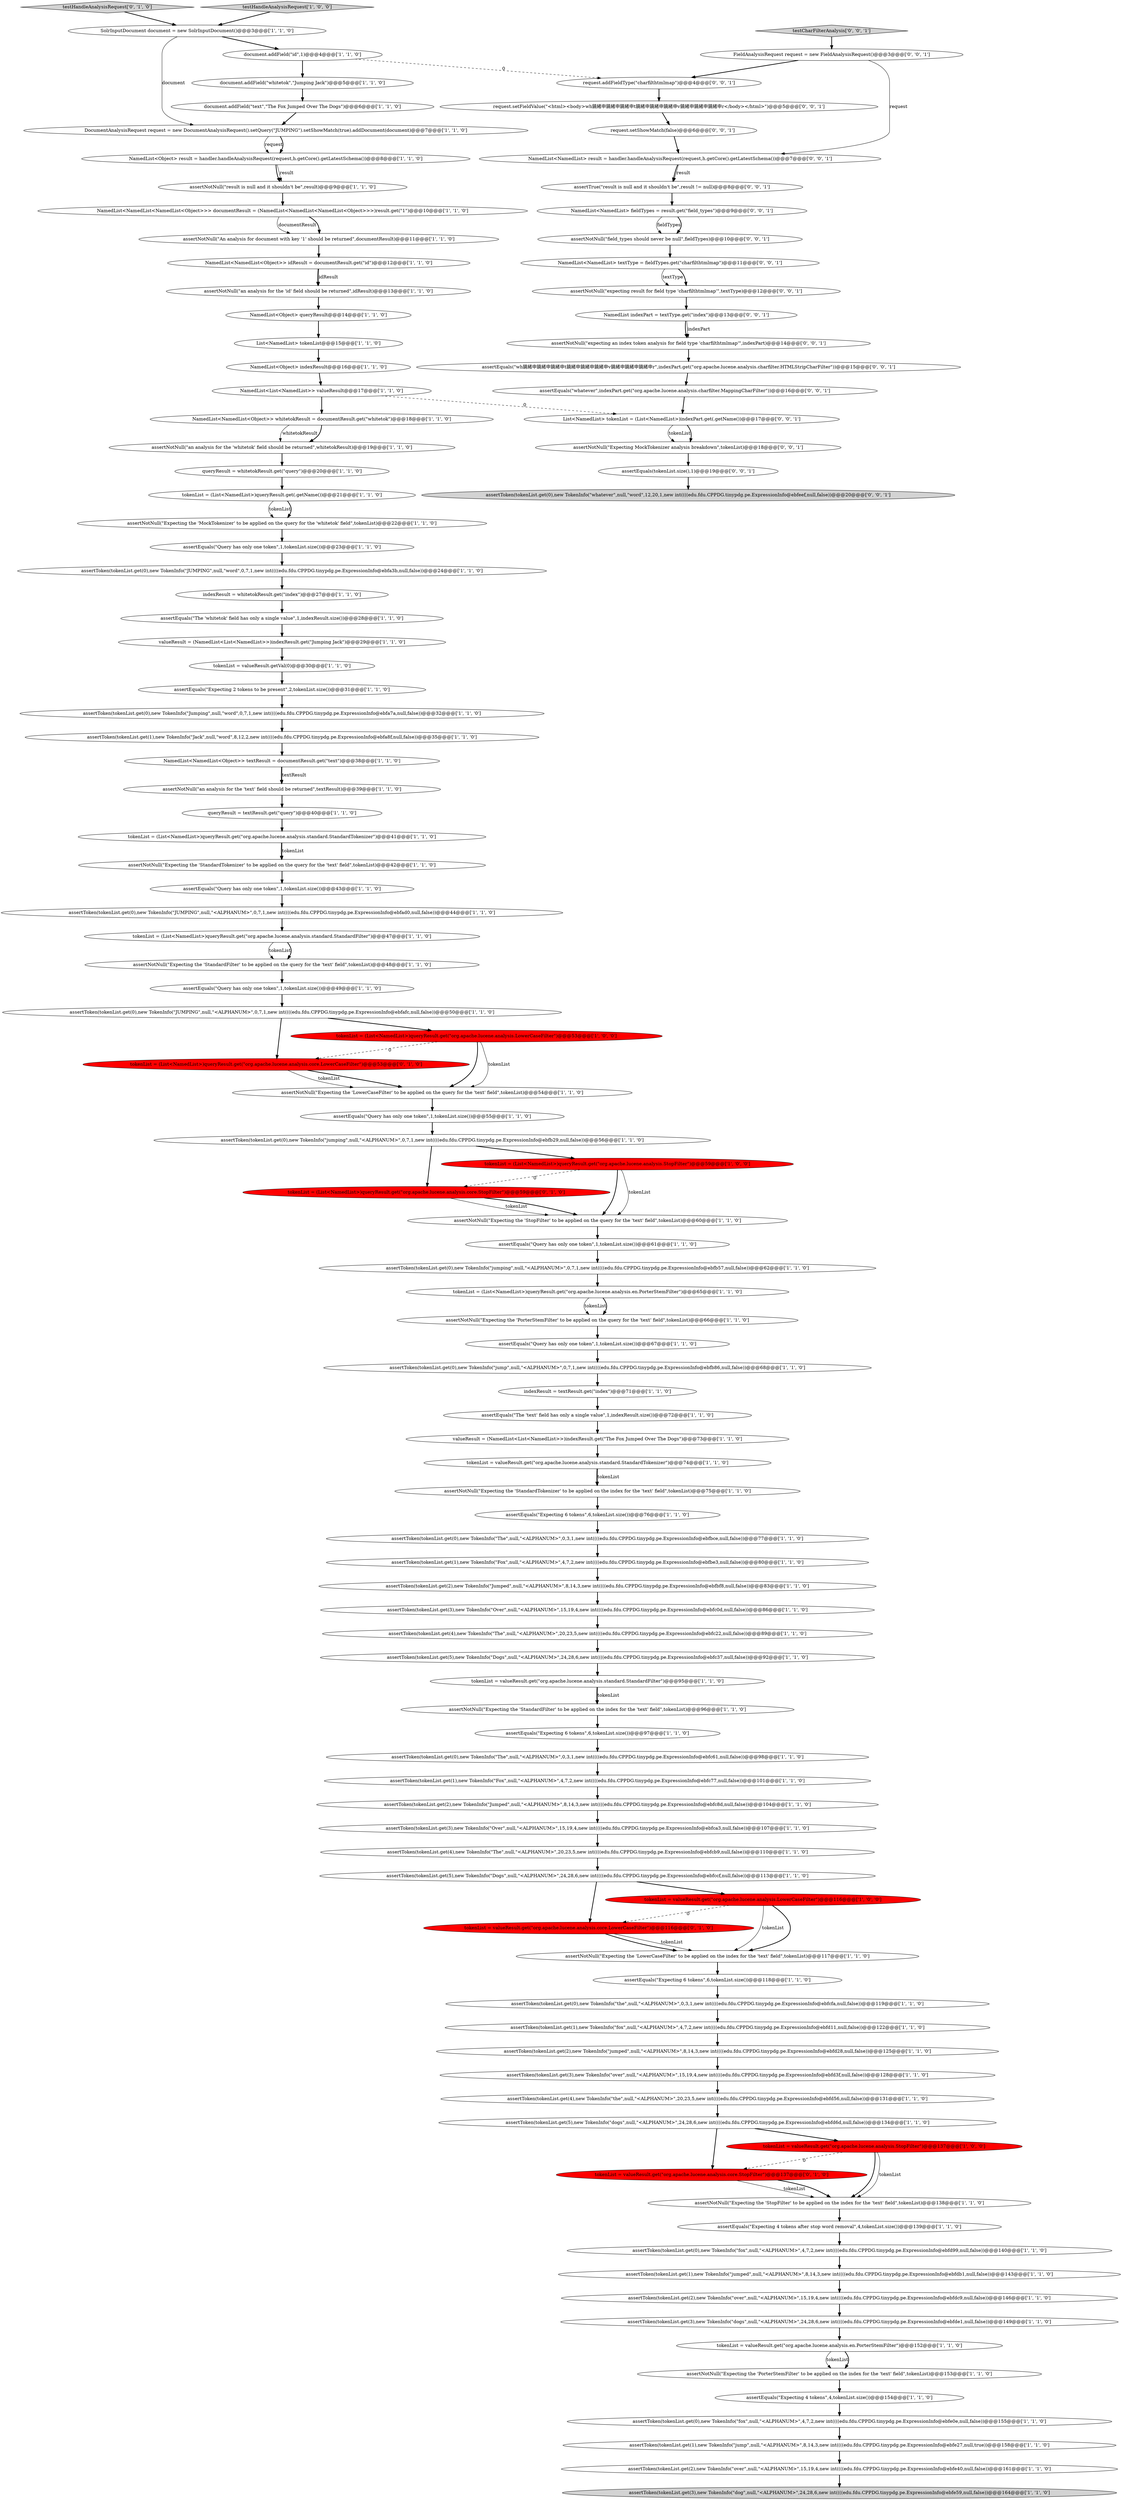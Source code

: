 digraph {
75 [style = filled, label = "assertEquals(\"The 'text' field has only a single value\",1,indexResult.size())@@@72@@@['1', '1', '0']", fillcolor = white, shape = ellipse image = "AAA0AAABBB1BBB"];
36 [style = filled, label = "tokenList = (List<NamedList>)queryResult.get(\"org.apache.lucene.analysis.standard.StandardFilter\")@@@47@@@['1', '1', '0']", fillcolor = white, shape = ellipse image = "AAA0AAABBB1BBB"];
63 [style = filled, label = "assertToken(tokenList.get(0),new TokenInfo(\"jumping\",null,\"<ALPHANUM>\",0,7,1,new int((((edu.fdu.CPPDG.tinypdg.pe.ExpressionInfo@ebfb57,null,false))@@@62@@@['1', '1', '0']", fillcolor = white, shape = ellipse image = "AAA0AAABBB1BBB"];
21 [style = filled, label = "assertToken(tokenList.get(1),new TokenInfo(\"Fox\",null,\"<ALPHANUM>\",4,7,2,new int((((edu.fdu.CPPDG.tinypdg.pe.ExpressionInfo@ebfbe3,null,false))@@@80@@@['1', '1', '0']", fillcolor = white, shape = ellipse image = "AAA0AAABBB1BBB"];
85 [style = filled, label = "assertToken(tokenList.get(0),new TokenInfo(\"JUMPING\",null,\"<ALPHANUM>\",0,7,1,new int((((edu.fdu.CPPDG.tinypdg.pe.ExpressionInfo@ebfad0,null,false))@@@44@@@['1', '1', '0']", fillcolor = white, shape = ellipse image = "AAA0AAABBB1BBB"];
37 [style = filled, label = "assertToken(tokenList.get(2),new TokenInfo(\"Jumped\",null,\"<ALPHANUM>\",8,14,3,new int((((edu.fdu.CPPDG.tinypdg.pe.ExpressionInfo@ebfbf8,null,false))@@@83@@@['1', '1', '0']", fillcolor = white, shape = ellipse image = "AAA0AAABBB1BBB"];
99 [style = filled, label = "tokenList = (List<NamedList>)queryResult.get(\"org.apache.lucene.analysis.core.LowerCaseFilter\")@@@53@@@['0', '1', '0']", fillcolor = red, shape = ellipse image = "AAA1AAABBB2BBB"];
111 [style = filled, label = "FieldAnalysisRequest request = new FieldAnalysisRequest()@@@3@@@['0', '0', '1']", fillcolor = white, shape = ellipse image = "AAA0AAABBB3BBB"];
28 [style = filled, label = "assertNotNull(\"Expecting the 'StandardFilter' to be applied on the query for the 'text' field\",tokenList)@@@48@@@['1', '1', '0']", fillcolor = white, shape = ellipse image = "AAA0AAABBB1BBB"];
98 [style = filled, label = "tokenList = valueResult.get(\"org.apache.lucene.analysis.core.LowerCaseFilter\")@@@116@@@['0', '1', '0']", fillcolor = red, shape = ellipse image = "AAA1AAABBB2BBB"];
42 [style = filled, label = "document.addField(\"id\",1)@@@4@@@['1', '1', '0']", fillcolor = white, shape = ellipse image = "AAA0AAABBB1BBB"];
55 [style = filled, label = "assertEquals(\"Query has only one token\",1,tokenList.size())@@@23@@@['1', '1', '0']", fillcolor = white, shape = ellipse image = "AAA0AAABBB1BBB"];
71 [style = filled, label = "assertToken(tokenList.get(4),new TokenInfo(\"the\",null,\"<ALPHANUM>\",20,23,5,new int((((edu.fdu.CPPDG.tinypdg.pe.ExpressionInfo@ebfd56,null,false))@@@131@@@['1', '1', '0']", fillcolor = white, shape = ellipse image = "AAA0AAABBB1BBB"];
100 [style = filled, label = "tokenList = (List<NamedList>)queryResult.get(\"org.apache.lucene.analysis.core.StopFilter\")@@@59@@@['0', '1', '0']", fillcolor = red, shape = ellipse image = "AAA1AAABBB2BBB"];
51 [style = filled, label = "assertToken(tokenList.get(4),new TokenInfo(\"The\",null,\"<ALPHANUM>\",20,23,5,new int((((edu.fdu.CPPDG.tinypdg.pe.ExpressionInfo@ebfc22,null,false))@@@89@@@['1', '1', '0']", fillcolor = white, shape = ellipse image = "AAA0AAABBB1BBB"];
95 [style = filled, label = "assertToken(tokenList.get(1),new TokenInfo(\"fox\",null,\"<ALPHANUM>\",4,7,2,new int((((edu.fdu.CPPDG.tinypdg.pe.ExpressionInfo@ebfd11,null,false))@@@122@@@['1', '1', '0']", fillcolor = white, shape = ellipse image = "AAA0AAABBB1BBB"];
60 [style = filled, label = "assertToken(tokenList.get(3),new TokenInfo(\"over\",null,\"<ALPHANUM>\",15,19,4,new int((((edu.fdu.CPPDG.tinypdg.pe.ExpressionInfo@ebfd3f,null,false))@@@128@@@['1', '1', '0']", fillcolor = white, shape = ellipse image = "AAA0AAABBB1BBB"];
52 [style = filled, label = "assertEquals(\"Query has only one token\",1,tokenList.size())@@@43@@@['1', '1', '0']", fillcolor = white, shape = ellipse image = "AAA0AAABBB1BBB"];
107 [style = filled, label = "assertEquals(\"wh鐃緒申鐃緒申鐃緒申t鐃緒申鐃緒申鐃緒申v鐃緒申鐃緒申鐃緒申r\",indexPart.get(\"org.apache.lucene.analysis.charfilter.HTMLStripCharFilter\"))@@@15@@@['0', '0', '1']", fillcolor = white, shape = ellipse image = "AAA0AAABBB3BBB"];
7 [style = filled, label = "assertToken(tokenList.get(0),new TokenInfo(\"fox\",null,\"<ALPHANUM>\",4,7,2,new int((((edu.fdu.CPPDG.tinypdg.pe.ExpressionInfo@ebfe0e,null,false))@@@155@@@['1', '1', '0']", fillcolor = white, shape = ellipse image = "AAA0AAABBB1BBB"];
16 [style = filled, label = "valueResult = (NamedList<List<NamedList>>)indexResult.get(\"Jumping Jack\")@@@29@@@['1', '1', '0']", fillcolor = white, shape = ellipse image = "AAA0AAABBB1BBB"];
65 [style = filled, label = "tokenList = (List<NamedList>)queryResult.get(.getName())@@@21@@@['1', '1', '0']", fillcolor = white, shape = ellipse image = "AAA0AAABBB1BBB"];
62 [style = filled, label = "indexResult = whitetokResult.get(\"index\")@@@27@@@['1', '1', '0']", fillcolor = white, shape = ellipse image = "AAA0AAABBB1BBB"];
105 [style = filled, label = "assertNotNull(\"expecting result for field type 'charfilthtmlmap'\",textType)@@@12@@@['0', '0', '1']", fillcolor = white, shape = ellipse image = "AAA0AAABBB3BBB"];
89 [style = filled, label = "tokenList = (List<NamedList>)queryResult.get(\"org.apache.lucene.analysis.standard.StandardTokenizer\")@@@41@@@['1', '1', '0']", fillcolor = white, shape = ellipse image = "AAA0AAABBB1BBB"];
109 [style = filled, label = "assertEquals(\"whatever\",indexPart.get(\"org.apache.lucene.analysis.charfilter.MappingCharFilter\"))@@@16@@@['0', '0', '1']", fillcolor = white, shape = ellipse image = "AAA0AAABBB3BBB"];
79 [style = filled, label = "assertToken(tokenList.get(0),new TokenInfo(\"Jumping\",null,\"word\",0,7,1,new int((((edu.fdu.CPPDG.tinypdg.pe.ExpressionInfo@ebfa7a,null,false))@@@32@@@['1', '1', '0']", fillcolor = white, shape = ellipse image = "AAA0AAABBB1BBB"];
80 [style = filled, label = "assertToken(tokenList.get(2),new TokenInfo(\"Jumped\",null,\"<ALPHANUM>\",8,14,3,new int((((edu.fdu.CPPDG.tinypdg.pe.ExpressionInfo@ebfc8d,null,false))@@@104@@@['1', '1', '0']", fillcolor = white, shape = ellipse image = "AAA0AAABBB1BBB"];
101 [style = filled, label = "testHandleAnalysisRequest['0', '1', '0']", fillcolor = lightgray, shape = diamond image = "AAA0AAABBB2BBB"];
69 [style = filled, label = "assertEquals(\"Expecting 6 tokens\",6,tokenList.size())@@@118@@@['1', '1', '0']", fillcolor = white, shape = ellipse image = "AAA0AAABBB1BBB"];
12 [style = filled, label = "indexResult = textResult.get(\"index\")@@@71@@@['1', '1', '0']", fillcolor = white, shape = ellipse image = "AAA0AAABBB1BBB"];
64 [style = filled, label = "assertToken(tokenList.get(2),new TokenInfo(\"over\",null,\"<ALPHANUM>\",15,19,4,new int((((edu.fdu.CPPDG.tinypdg.pe.ExpressionInfo@ebfdc9,null,false))@@@146@@@['1', '1', '0']", fillcolor = white, shape = ellipse image = "AAA0AAABBB1BBB"];
86 [style = filled, label = "assertToken(tokenList.get(0),new TokenInfo(\"The\",null,\"<ALPHANUM>\",0,3,1,new int((((edu.fdu.CPPDG.tinypdg.pe.ExpressionInfo@ebfbce,null,false))@@@77@@@['1', '1', '0']", fillcolor = white, shape = ellipse image = "AAA0AAABBB1BBB"];
2 [style = filled, label = "tokenList = (List<NamedList>)queryResult.get(\"org.apache.lucene.analysis.LowerCaseFilter\")@@@53@@@['1', '0', '0']", fillcolor = red, shape = ellipse image = "AAA1AAABBB1BBB"];
35 [style = filled, label = "assertNotNull(\"Expecting the 'StandardTokenizer' to be applied on the query for the 'text' field\",tokenList)@@@42@@@['1', '1', '0']", fillcolor = white, shape = ellipse image = "AAA0AAABBB1BBB"];
106 [style = filled, label = "assertToken(tokenList.get(0),new TokenInfo(\"whatever\",null,\"word\",12,20,1,new int((((edu.fdu.CPPDG.tinypdg.pe.ExpressionInfo@ebfeef,null,false))@@@20@@@['0', '0', '1']", fillcolor = lightgray, shape = ellipse image = "AAA0AAABBB3BBB"];
119 [style = filled, label = "NamedList<NamedList> result = handler.handleAnalysisRequest(request,h.getCore().getLatestSchema())@@@7@@@['0', '0', '1']", fillcolor = white, shape = ellipse image = "AAA0AAABBB3BBB"];
50 [style = filled, label = "assertToken(tokenList.get(0),new TokenInfo(\"fox\",null,\"<ALPHANUM>\",4,7,2,new int((((edu.fdu.CPPDG.tinypdg.pe.ExpressionInfo@ebfd99,null,false))@@@140@@@['1', '1', '0']", fillcolor = white, shape = ellipse image = "AAA0AAABBB1BBB"];
93 [style = filled, label = "NamedList<NamedList<Object>> whitetokResult = documentResult.get(\"whitetok\")@@@18@@@['1', '1', '0']", fillcolor = white, shape = ellipse image = "AAA0AAABBB1BBB"];
58 [style = filled, label = "assertNotNull(\"Expecting the 'PorterStemFilter' to be applied on the index for the 'text' field\",tokenList)@@@153@@@['1', '1', '0']", fillcolor = white, shape = ellipse image = "AAA0AAABBB1BBB"];
0 [style = filled, label = "NamedList<Object> result = handler.handleAnalysisRequest(request,h.getCore().getLatestSchema())@@@8@@@['1', '1', '0']", fillcolor = white, shape = ellipse image = "AAA0AAABBB1BBB"];
30 [style = filled, label = "valueResult = (NamedList<List<NamedList>>)indexResult.get(\"The Fox Jumped Over The Dogs\")@@@73@@@['1', '1', '0']", fillcolor = white, shape = ellipse image = "AAA0AAABBB1BBB"];
102 [style = filled, label = "List<NamedList> tokenList = (List<NamedList>)indexPart.get(.getName())@@@17@@@['0', '0', '1']", fillcolor = white, shape = ellipse image = "AAA0AAABBB3BBB"];
10 [style = filled, label = "NamedList<NamedList<Object>> idResult = documentResult.get(\"id\")@@@12@@@['1', '1', '0']", fillcolor = white, shape = ellipse image = "AAA0AAABBB1BBB"];
27 [style = filled, label = "assertToken(tokenList.get(2),new TokenInfo(\"over\",null,\"<ALPHANUM>\",15,19,4,new int((((edu.fdu.CPPDG.tinypdg.pe.ExpressionInfo@ebfe40,null,false))@@@161@@@['1', '1', '0']", fillcolor = white, shape = ellipse image = "AAA0AAABBB1BBB"];
68 [style = filled, label = "tokenList = valueResult.get(\"org.apache.lucene.analysis.LowerCaseFilter\")@@@116@@@['1', '0', '0']", fillcolor = red, shape = ellipse image = "AAA1AAABBB1BBB"];
72 [style = filled, label = "assertEquals(\"Query has only one token\",1,tokenList.size())@@@55@@@['1', '1', '0']", fillcolor = white, shape = ellipse image = "AAA0AAABBB1BBB"];
83 [style = filled, label = "assertNotNull(\"an analysis for the 'id' field should be returned\",idResult)@@@13@@@['1', '1', '0']", fillcolor = white, shape = ellipse image = "AAA0AAABBB1BBB"];
84 [style = filled, label = "assertNotNull(\"Expecting the 'LowerCaseFilter' to be applied on the index for the 'text' field\",tokenList)@@@117@@@['1', '1', '0']", fillcolor = white, shape = ellipse image = "AAA0AAABBB1BBB"];
104 [style = filled, label = "NamedList<NamedList> textType = fieldTypes.get(\"charfilthtmlmap\")@@@11@@@['0', '0', '1']", fillcolor = white, shape = ellipse image = "AAA0AAABBB3BBB"];
82 [style = filled, label = "tokenList = (List<NamedList>)queryResult.get(\"org.apache.lucene.analysis.en.PorterStemFilter\")@@@65@@@['1', '1', '0']", fillcolor = white, shape = ellipse image = "AAA0AAABBB1BBB"];
56 [style = filled, label = "assertToken(tokenList.get(1),new TokenInfo(\"jumped\",null,\"<ALPHANUM>\",8,14,3,new int((((edu.fdu.CPPDG.tinypdg.pe.ExpressionInfo@ebfdb1,null,false))@@@143@@@['1', '1', '0']", fillcolor = white, shape = ellipse image = "AAA0AAABBB1BBB"];
108 [style = filled, label = "testCharFilterAnalysis['0', '0', '1']", fillcolor = lightgray, shape = diamond image = "AAA0AAABBB3BBB"];
39 [style = filled, label = "assertToken(tokenList.get(3),new TokenInfo(\"dogs\",null,\"<ALPHANUM>\",24,28,6,new int((((edu.fdu.CPPDG.tinypdg.pe.ExpressionInfo@ebfde1,null,false))@@@149@@@['1', '1', '0']", fillcolor = white, shape = ellipse image = "AAA0AAABBB1BBB"];
115 [style = filled, label = "request.setShowMatch(false)@@@6@@@['0', '0', '1']", fillcolor = white, shape = ellipse image = "AAA0AAABBB3BBB"];
53 [style = filled, label = "assertNotNull(\"Expecting the 'LowerCaseFilter' to be applied on the query for the 'text' field\",tokenList)@@@54@@@['1', '1', '0']", fillcolor = white, shape = ellipse image = "AAA0AAABBB1BBB"];
46 [style = filled, label = "tokenList = valueResult.get(\"org.apache.lucene.analysis.en.PorterStemFilter\")@@@152@@@['1', '1', '0']", fillcolor = white, shape = ellipse image = "AAA0AAABBB1BBB"];
114 [style = filled, label = "assertNotNull(\"Expecting MockTokenizer analysis breakdown\",tokenList)@@@18@@@['0', '0', '1']", fillcolor = white, shape = ellipse image = "AAA0AAABBB3BBB"];
5 [style = filled, label = "NamedList<Object> queryResult@@@14@@@['1', '1', '0']", fillcolor = white, shape = ellipse image = "AAA0AAABBB1BBB"];
17 [style = filled, label = "assertToken(tokenList.get(5),new TokenInfo(\"Dogs\",null,\"<ALPHANUM>\",24,28,6,new int((((edu.fdu.CPPDG.tinypdg.pe.ExpressionInfo@ebfc37,null,false))@@@92@@@['1', '1', '0']", fillcolor = white, shape = ellipse image = "AAA0AAABBB1BBB"];
94 [style = filled, label = "document.addField(\"text\",\"The Fox Jumped Over The Dogs\")@@@6@@@['1', '1', '0']", fillcolor = white, shape = ellipse image = "AAA0AAABBB1BBB"];
22 [style = filled, label = "tokenList = valueResult.getVal(0)@@@30@@@['1', '1', '0']", fillcolor = white, shape = ellipse image = "AAA0AAABBB1BBB"];
92 [style = filled, label = "assertNotNull(\"an analysis for the 'whitetok' field should be returned\",whitetokResult)@@@19@@@['1', '1', '0']", fillcolor = white, shape = ellipse image = "AAA0AAABBB1BBB"];
74 [style = filled, label = "assertEquals(\"Query has only one token\",1,tokenList.size())@@@61@@@['1', '1', '0']", fillcolor = white, shape = ellipse image = "AAA0AAABBB1BBB"];
6 [style = filled, label = "assertToken(tokenList.get(4),new TokenInfo(\"The\",null,\"<ALPHANUM>\",20,23,5,new int((((edu.fdu.CPPDG.tinypdg.pe.ExpressionInfo@ebfcb9,null,false))@@@110@@@['1', '1', '0']", fillcolor = white, shape = ellipse image = "AAA0AAABBB1BBB"];
20 [style = filled, label = "assertToken(tokenList.get(2),new TokenInfo(\"jumped\",null,\"<ALPHANUM>\",8,14,3,new int((((edu.fdu.CPPDG.tinypdg.pe.ExpressionInfo@ebfd28,null,false))@@@125@@@['1', '1', '0']", fillcolor = white, shape = ellipse image = "AAA0AAABBB1BBB"];
23 [style = filled, label = "assertToken(tokenList.get(1),new TokenInfo(\"jump\",null,\"<ALPHANUM>\",8,14,3,new int((((edu.fdu.CPPDG.tinypdg.pe.ExpressionInfo@ebfe27,null,true))@@@158@@@['1', '1', '0']", fillcolor = white, shape = ellipse image = "AAA0AAABBB1BBB"];
44 [style = filled, label = "tokenList = (List<NamedList>)queryResult.get(\"org.apache.lucene.analysis.StopFilter\")@@@59@@@['1', '0', '0']", fillcolor = red, shape = ellipse image = "AAA1AAABBB1BBB"];
13 [style = filled, label = "NamedList<List<NamedList>> valueResult@@@17@@@['1', '1', '0']", fillcolor = white, shape = ellipse image = "AAA0AAABBB1BBB"];
38 [style = filled, label = "assertNotNull(\"Expecting the 'StopFilter' to be applied on the query for the 'text' field\",tokenList)@@@60@@@['1', '1', '0']", fillcolor = white, shape = ellipse image = "AAA0AAABBB1BBB"];
31 [style = filled, label = "assertToken(tokenList.get(3),new TokenInfo(\"dog\",null,\"<ALPHANUM>\",24,28,6,new int((((edu.fdu.CPPDG.tinypdg.pe.ExpressionInfo@ebfe59,null,false))@@@164@@@['1', '1', '0']", fillcolor = lightgray, shape = ellipse image = "AAA0AAABBB1BBB"];
117 [style = filled, label = "NamedList<NamedList> fieldTypes = result.get(\"field_types\")@@@9@@@['0', '0', '1']", fillcolor = white, shape = ellipse image = "AAA0AAABBB3BBB"];
73 [style = filled, label = "assertToken(tokenList.get(5),new TokenInfo(\"Dogs\",null,\"<ALPHANUM>\",24,28,6,new int((((edu.fdu.CPPDG.tinypdg.pe.ExpressionInfo@ebfccf,null,false))@@@113@@@['1', '1', '0']", fillcolor = white, shape = ellipse image = "AAA0AAABBB1BBB"];
1 [style = filled, label = "List<NamedList> tokenList@@@15@@@['1', '1', '0']", fillcolor = white, shape = ellipse image = "AAA0AAABBB1BBB"];
103 [style = filled, label = "assertEquals(tokenList.size(),1)@@@19@@@['0', '0', '1']", fillcolor = white, shape = ellipse image = "AAA0AAABBB3BBB"];
34 [style = filled, label = "assertNotNull(\"Expecting the 'PorterStemFilter' to be applied on the query for the 'text' field\",tokenList)@@@66@@@['1', '1', '0']", fillcolor = white, shape = ellipse image = "AAA0AAABBB1BBB"];
110 [style = filled, label = "assertNotNull(\"field_types should never be null\",fieldTypes)@@@10@@@['0', '0', '1']", fillcolor = white, shape = ellipse image = "AAA0AAABBB3BBB"];
96 [style = filled, label = "assertNotNull(\"Expecting the 'StopFilter' to be applied on the index for the 'text' field\",tokenList)@@@138@@@['1', '1', '0']", fillcolor = white, shape = ellipse image = "AAA0AAABBB1BBB"];
48 [style = filled, label = "document.addField(\"whitetok\",\"Jumping Jack\")@@@5@@@['1', '1', '0']", fillcolor = white, shape = ellipse image = "AAA0AAABBB1BBB"];
4 [style = filled, label = "assertToken(tokenList.get(0),new TokenInfo(\"jumping\",null,\"<ALPHANUM>\",0,7,1,new int((((edu.fdu.CPPDG.tinypdg.pe.ExpressionInfo@ebfb29,null,false))@@@56@@@['1', '1', '0']", fillcolor = white, shape = ellipse image = "AAA0AAABBB1BBB"];
29 [style = filled, label = "assertEquals(\"Query has only one token\",1,tokenList.size())@@@67@@@['1', '1', '0']", fillcolor = white, shape = ellipse image = "AAA0AAABBB1BBB"];
25 [style = filled, label = "assertToken(tokenList.get(0),new TokenInfo(\"The\",null,\"<ALPHANUM>\",0,3,1,new int((((edu.fdu.CPPDG.tinypdg.pe.ExpressionInfo@ebfc61,null,false))@@@98@@@['1', '1', '0']", fillcolor = white, shape = ellipse image = "AAA0AAABBB1BBB"];
43 [style = filled, label = "NamedList<NamedList<Object>> textResult = documentResult.get(\"text\")@@@38@@@['1', '1', '0']", fillcolor = white, shape = ellipse image = "AAA0AAABBB1BBB"];
61 [style = filled, label = "DocumentAnalysisRequest request = new DocumentAnalysisRequest().setQuery(\"JUMPING\").setShowMatch(true).addDocument(document)@@@7@@@['1', '1', '0']", fillcolor = white, shape = ellipse image = "AAA0AAABBB1BBB"];
112 [style = filled, label = "request.addFieldType(\"charfilthtmlmap\")@@@4@@@['0', '0', '1']", fillcolor = white, shape = ellipse image = "AAA0AAABBB3BBB"];
59 [style = filled, label = "assertToken(tokenList.get(3),new TokenInfo(\"Over\",null,\"<ALPHANUM>\",15,19,4,new int((((edu.fdu.CPPDG.tinypdg.pe.ExpressionInfo@ebfca3,null,false))@@@107@@@['1', '1', '0']", fillcolor = white, shape = ellipse image = "AAA0AAABBB1BBB"];
118 [style = filled, label = "assertNotNull(\"expecting an index token analysis for field type 'charfilthtmlmap'\",indexPart)@@@14@@@['0', '0', '1']", fillcolor = white, shape = ellipse image = "AAA0AAABBB3BBB"];
67 [style = filled, label = "assertNotNull(\"An analysis for document with key '1' should be returned\",documentResult)@@@11@@@['1', '1', '0']", fillcolor = white, shape = ellipse image = "AAA0AAABBB1BBB"];
18 [style = filled, label = "queryResult = textResult.get(\"query\")@@@40@@@['1', '1', '0']", fillcolor = white, shape = ellipse image = "AAA0AAABBB1BBB"];
78 [style = filled, label = "tokenList = valueResult.get(\"org.apache.lucene.analysis.StopFilter\")@@@137@@@['1', '0', '0']", fillcolor = red, shape = ellipse image = "AAA1AAABBB1BBB"];
15 [style = filled, label = "assertToken(tokenList.get(0),new TokenInfo(\"jump\",null,\"<ALPHANUM>\",0,7,1,new int((((edu.fdu.CPPDG.tinypdg.pe.ExpressionInfo@ebfb86,null,false))@@@68@@@['1', '1', '0']", fillcolor = white, shape = ellipse image = "AAA0AAABBB1BBB"];
14 [style = filled, label = "assertToken(tokenList.get(0),new TokenInfo(\"JUMPING\",null,\"<ALPHANUM>\",0,7,1,new int((((edu.fdu.CPPDG.tinypdg.pe.ExpressionInfo@ebfafc,null,false))@@@50@@@['1', '1', '0']", fillcolor = white, shape = ellipse image = "AAA0AAABBB1BBB"];
33 [style = filled, label = "assertEquals(\"Query has only one token\",1,tokenList.size())@@@49@@@['1', '1', '0']", fillcolor = white, shape = ellipse image = "AAA0AAABBB1BBB"];
77 [style = filled, label = "assertNotNull(\"Expecting the 'MockTokenizer' to be applied on the query for the 'whitetok' field\",tokenList)@@@22@@@['1', '1', '0']", fillcolor = white, shape = ellipse image = "AAA0AAABBB1BBB"];
90 [style = filled, label = "assertToken(tokenList.get(0),new TokenInfo(\"the\",null,\"<ALPHANUM>\",0,3,1,new int((((edu.fdu.CPPDG.tinypdg.pe.ExpressionInfo@ebfcfa,null,false))@@@119@@@['1', '1', '0']", fillcolor = white, shape = ellipse image = "AAA0AAABBB1BBB"];
32 [style = filled, label = "queryResult = whitetokResult.get(\"query\")@@@20@@@['1', '1', '0']", fillcolor = white, shape = ellipse image = "AAA0AAABBB1BBB"];
47 [style = filled, label = "assertNotNull(\"Expecting the 'StandardTokenizer' to be applied on the index for the 'text' field\",tokenList)@@@75@@@['1', '1', '0']", fillcolor = white, shape = ellipse image = "AAA0AAABBB1BBB"];
88 [style = filled, label = "assertEquals(\"Expecting 6 tokens\",6,tokenList.size())@@@97@@@['1', '1', '0']", fillcolor = white, shape = ellipse image = "AAA0AAABBB1BBB"];
97 [style = filled, label = "tokenList = valueResult.get(\"org.apache.lucene.analysis.core.StopFilter\")@@@137@@@['0', '1', '0']", fillcolor = red, shape = ellipse image = "AAA1AAABBB2BBB"];
41 [style = filled, label = "tokenList = valueResult.get(\"org.apache.lucene.analysis.standard.StandardFilter\")@@@95@@@['1', '1', '0']", fillcolor = white, shape = ellipse image = "AAA0AAABBB1BBB"];
49 [style = filled, label = "assertToken(tokenList.get(1),new TokenInfo(\"Fox\",null,\"<ALPHANUM>\",4,7,2,new int((((edu.fdu.CPPDG.tinypdg.pe.ExpressionInfo@ebfc77,null,false))@@@101@@@['1', '1', '0']", fillcolor = white, shape = ellipse image = "AAA0AAABBB1BBB"];
8 [style = filled, label = "assertEquals(\"Expecting 4 tokens\",4,tokenList.size())@@@154@@@['1', '1', '0']", fillcolor = white, shape = ellipse image = "AAA0AAABBB1BBB"];
54 [style = filled, label = "assertToken(tokenList.get(5),new TokenInfo(\"dogs\",null,\"<ALPHANUM>\",24,28,6,new int((((edu.fdu.CPPDG.tinypdg.pe.ExpressionInfo@ebfd6d,null,false))@@@134@@@['1', '1', '0']", fillcolor = white, shape = ellipse image = "AAA0AAABBB1BBB"];
70 [style = filled, label = "assertEquals(\"Expecting 4 tokens after stop word removal\",4,tokenList.size())@@@139@@@['1', '1', '0']", fillcolor = white, shape = ellipse image = "AAA0AAABBB1BBB"];
116 [style = filled, label = "assertTrue(\"result is null and it shouldn't be\",result != null)@@@8@@@['0', '0', '1']", fillcolor = white, shape = ellipse image = "AAA0AAABBB3BBB"];
87 [style = filled, label = "tokenList = valueResult.get(\"org.apache.lucene.analysis.standard.StandardTokenizer\")@@@74@@@['1', '1', '0']", fillcolor = white, shape = ellipse image = "AAA0AAABBB1BBB"];
40 [style = filled, label = "assertNotNull(\"result is null and it shouldn't be\",result)@@@9@@@['1', '1', '0']", fillcolor = white, shape = ellipse image = "AAA0AAABBB1BBB"];
81 [style = filled, label = "assertNotNull(\"an analysis for the 'text' field should be returned\",textResult)@@@39@@@['1', '1', '0']", fillcolor = white, shape = ellipse image = "AAA0AAABBB1BBB"];
120 [style = filled, label = "NamedList indexPart = textType.get(\"index\")@@@13@@@['0', '0', '1']", fillcolor = white, shape = ellipse image = "AAA0AAABBB3BBB"];
66 [style = filled, label = "assertEquals(\"Expecting 6 tokens\",6,tokenList.size())@@@76@@@['1', '1', '0']", fillcolor = white, shape = ellipse image = "AAA0AAABBB1BBB"];
26 [style = filled, label = "assertToken(tokenList.get(0),new TokenInfo(\"JUMPING\",null,\"word\",0,7,1,new int((((edu.fdu.CPPDG.tinypdg.pe.ExpressionInfo@ebfa3b,null,false))@@@24@@@['1', '1', '0']", fillcolor = white, shape = ellipse image = "AAA0AAABBB1BBB"];
76 [style = filled, label = "NamedList<NamedList<NamedList<Object>>> documentResult = (NamedList<NamedList<NamedList<Object>>>)result.get(\"1\")@@@10@@@['1', '1', '0']", fillcolor = white, shape = ellipse image = "AAA0AAABBB1BBB"];
19 [style = filled, label = "assertNotNull(\"Expecting the 'StandardFilter' to be applied on the index for the 'text' field\",tokenList)@@@96@@@['1', '1', '0']", fillcolor = white, shape = ellipse image = "AAA0AAABBB1BBB"];
113 [style = filled, label = "request.setFieldValue(\"<html><body>wh鐃緒申鐃緒申鐃緒申t鐃緒申鐃緒申鐃緒申v鐃緒申鐃緒申鐃緒申r</body></html>\")@@@5@@@['0', '0', '1']", fillcolor = white, shape = ellipse image = "AAA0AAABBB3BBB"];
11 [style = filled, label = "NamedList<Object> indexResult@@@16@@@['1', '1', '0']", fillcolor = white, shape = ellipse image = "AAA0AAABBB1BBB"];
24 [style = filled, label = "assertEquals(\"Expecting 2 tokens to be present\",2,tokenList.size())@@@31@@@['1', '1', '0']", fillcolor = white, shape = ellipse image = "AAA0AAABBB1BBB"];
57 [style = filled, label = "SolrInputDocument document = new SolrInputDocument()@@@3@@@['1', '1', '0']", fillcolor = white, shape = ellipse image = "AAA0AAABBB1BBB"];
91 [style = filled, label = "assertToken(tokenList.get(3),new TokenInfo(\"Over\",null,\"<ALPHANUM>\",15,19,4,new int((((edu.fdu.CPPDG.tinypdg.pe.ExpressionInfo@ebfc0d,null,false))@@@86@@@['1', '1', '0']", fillcolor = white, shape = ellipse image = "AAA0AAABBB1BBB"];
3 [style = filled, label = "testHandleAnalysisRequest['1', '0', '0']", fillcolor = lightgray, shape = diamond image = "AAA0AAABBB1BBB"];
45 [style = filled, label = "assertEquals(\"The 'whitetok' field has only a single value\",1,indexResult.size())@@@28@@@['1', '1', '0']", fillcolor = white, shape = ellipse image = "AAA0AAABBB1BBB"];
9 [style = filled, label = "assertToken(tokenList.get(1),new TokenInfo(\"Jack\",null,\"word\",8,12,2,new int((((edu.fdu.CPPDG.tinypdg.pe.ExpressionInfo@ebfa8f,null,false))@@@35@@@['1', '1', '0']", fillcolor = white, shape = ellipse image = "AAA0AAABBB1BBB"];
93->92 [style = solid, label="whitetokResult"];
25->49 [style = bold, label=""];
2->99 [style = dashed, label="0"];
46->58 [style = solid, label="tokenList"];
29->15 [style = bold, label=""];
54->97 [style = bold, label=""];
36->28 [style = solid, label="tokenList"];
24->79 [style = bold, label=""];
41->19 [style = bold, label=""];
56->64 [style = bold, label=""];
94->61 [style = bold, label=""];
99->53 [style = bold, label=""];
36->28 [style = bold, label=""];
60->71 [style = bold, label=""];
50->56 [style = bold, label=""];
105->120 [style = bold, label=""];
43->81 [style = bold, label=""];
42->48 [style = bold, label=""];
2->53 [style = solid, label="tokenList"];
72->4 [style = bold, label=""];
9->43 [style = bold, label=""];
19->88 [style = bold, label=""];
4->44 [style = bold, label=""];
10->83 [style = bold, label=""];
104->105 [style = solid, label="textType"];
115->119 [style = bold, label=""];
61->0 [style = solid, label="request"];
2->53 [style = bold, label=""];
93->92 [style = bold, label=""];
20->60 [style = bold, label=""];
78->96 [style = bold, label=""];
44->38 [style = solid, label="tokenList"];
104->105 [style = bold, label=""];
11->13 [style = bold, label=""];
51->17 [style = bold, label=""];
0->40 [style = bold, label=""];
14->99 [style = bold, label=""];
54->78 [style = bold, label=""];
59->6 [style = bold, label=""];
113->115 [style = bold, label=""];
52->85 [style = bold, label=""];
44->100 [style = dashed, label="0"];
49->80 [style = bold, label=""];
119->116 [style = bold, label=""];
102->114 [style = solid, label="tokenList"];
48->94 [style = bold, label=""];
96->70 [style = bold, label=""];
111->112 [style = bold, label=""];
66->86 [style = bold, label=""];
17->41 [style = bold, label=""];
57->61 [style = solid, label="document"];
74->63 [style = bold, label=""];
62->45 [style = bold, label=""];
27->31 [style = bold, label=""];
85->36 [style = bold, label=""];
55->26 [style = bold, label=""];
40->76 [style = bold, label=""];
97->96 [style = solid, label="tokenList"];
120->118 [style = bold, label=""];
30->87 [style = bold, label=""];
41->19 [style = solid, label="tokenList"];
44->38 [style = bold, label=""];
35->52 [style = bold, label=""];
86->21 [style = bold, label=""];
1->11 [style = bold, label=""];
84->69 [style = bold, label=""];
101->57 [style = bold, label=""];
78->97 [style = dashed, label="0"];
5->1 [style = bold, label=""];
21->37 [style = bold, label=""];
65->77 [style = solid, label="tokenList"];
12->75 [style = bold, label=""];
37->91 [style = bold, label=""];
68->84 [style = bold, label=""];
73->98 [style = bold, label=""];
7->23 [style = bold, label=""];
61->0 [style = bold, label=""];
79->9 [style = bold, label=""];
4->100 [style = bold, label=""];
107->109 [style = bold, label=""];
117->110 [style = solid, label="fieldTypes"];
15->12 [style = bold, label=""];
95->20 [style = bold, label=""];
13->93 [style = bold, label=""];
120->118 [style = solid, label="indexPart"];
67->10 [style = bold, label=""];
119->116 [style = solid, label="result"];
70->50 [style = bold, label=""];
34->29 [style = bold, label=""];
71->54 [style = bold, label=""];
111->119 [style = solid, label="request"];
39->46 [style = bold, label=""];
98->84 [style = solid, label="tokenList"];
43->81 [style = solid, label="textResult"];
58->8 [style = bold, label=""];
76->67 [style = solid, label="documentResult"];
26->62 [style = bold, label=""];
80->59 [style = bold, label=""];
45->16 [style = bold, label=""];
65->77 [style = bold, label=""];
114->103 [style = bold, label=""];
18->89 [style = bold, label=""];
91->51 [style = bold, label=""];
10->83 [style = solid, label="idResult"];
42->112 [style = dashed, label="0"];
76->67 [style = bold, label=""];
97->96 [style = bold, label=""];
82->34 [style = solid, label="tokenList"];
92->32 [style = bold, label=""];
53->72 [style = bold, label=""];
0->40 [style = solid, label="result"];
77->55 [style = bold, label=""];
110->104 [style = bold, label=""];
81->18 [style = bold, label=""];
14->2 [style = bold, label=""];
87->47 [style = bold, label=""];
108->111 [style = bold, label=""];
109->102 [style = bold, label=""];
87->47 [style = solid, label="tokenList"];
83->5 [style = bold, label=""];
88->25 [style = bold, label=""];
6->73 [style = bold, label=""];
33->14 [style = bold, label=""];
63->82 [style = bold, label=""];
57->42 [style = bold, label=""];
100->38 [style = bold, label=""];
38->74 [style = bold, label=""];
23->27 [style = bold, label=""];
112->113 [style = bold, label=""];
90->95 [style = bold, label=""];
100->38 [style = solid, label="tokenList"];
47->66 [style = bold, label=""];
69->90 [style = bold, label=""];
75->30 [style = bold, label=""];
116->117 [style = bold, label=""];
89->35 [style = bold, label=""];
46->58 [style = bold, label=""];
32->65 [style = bold, label=""];
82->34 [style = bold, label=""];
16->22 [style = bold, label=""];
64->39 [style = bold, label=""];
118->107 [style = bold, label=""];
8->7 [style = bold, label=""];
78->96 [style = solid, label="tokenList"];
28->33 [style = bold, label=""];
13->102 [style = dashed, label="0"];
68->84 [style = solid, label="tokenList"];
89->35 [style = solid, label="tokenList"];
73->68 [style = bold, label=""];
3->57 [style = bold, label=""];
22->24 [style = bold, label=""];
117->110 [style = bold, label=""];
103->106 [style = bold, label=""];
102->114 [style = bold, label=""];
99->53 [style = solid, label="tokenList"];
98->84 [style = bold, label=""];
68->98 [style = dashed, label="0"];
}
